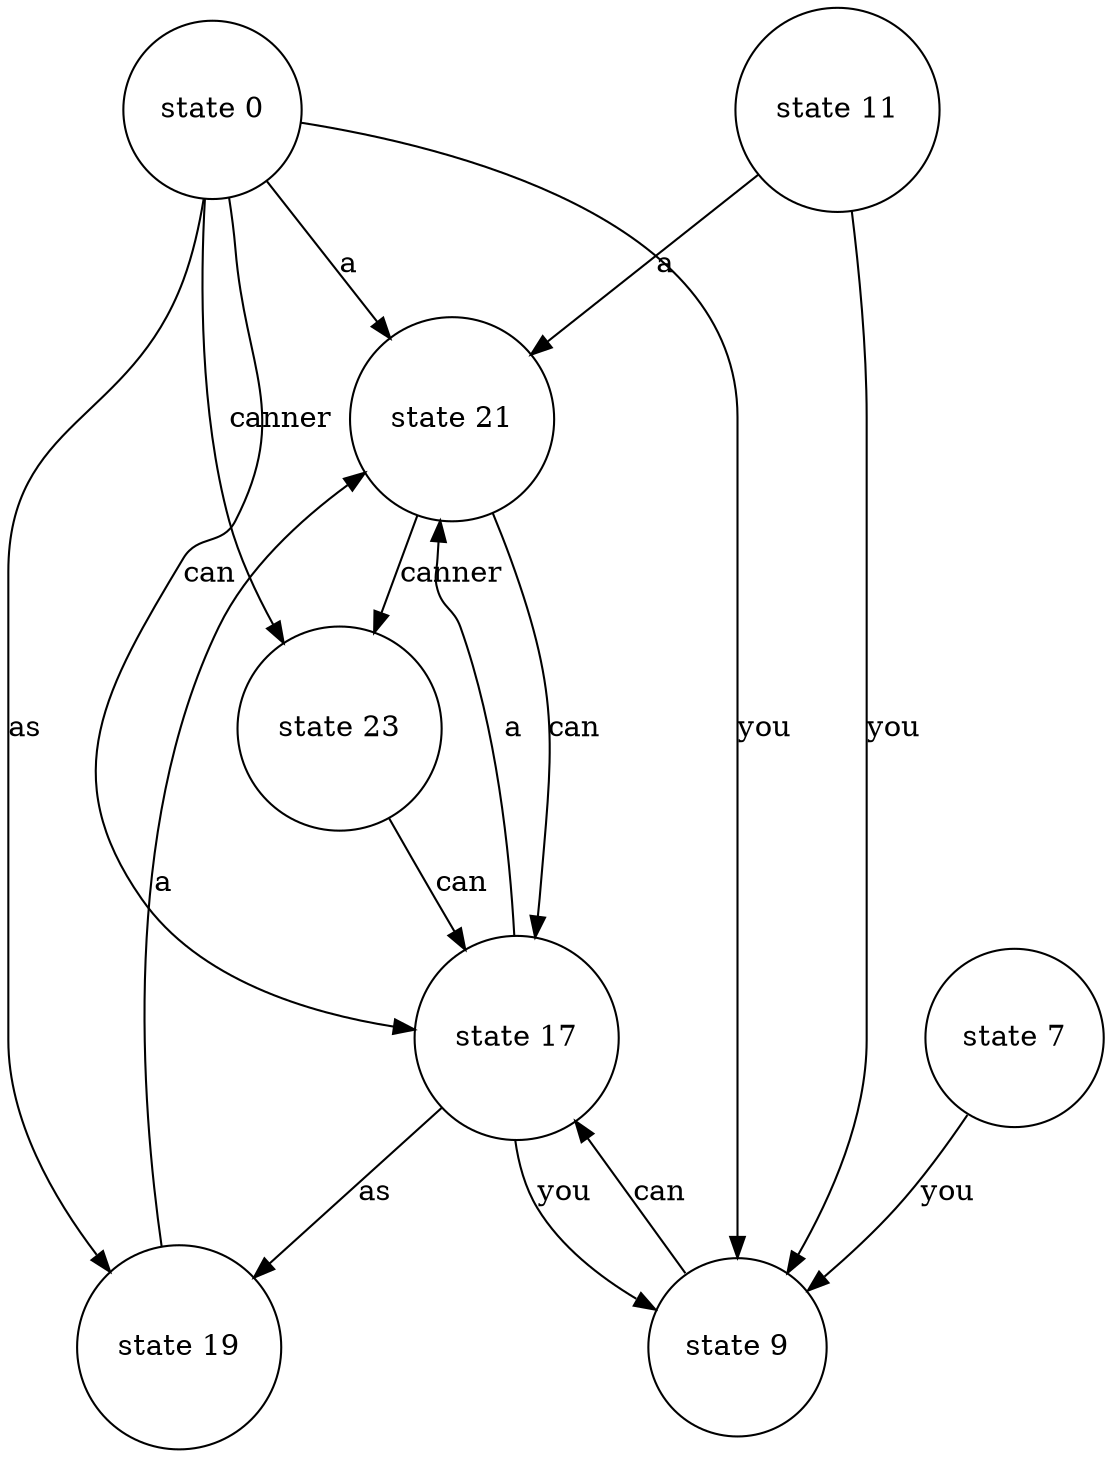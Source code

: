 digraph abc{ 
node [shape = circle, ordering=out];"state 11" -> "state 21" [ label="a" ]; 
"state 11" -> "state 9" [ label="you" ]; 
"state 7" -> "state 9" [ label="you" ]; 
"state 19" -> "state 21" [ label="a" ]; 
"state 0" -> "state 23" [ label="canner" ]; 
"state 0" -> "state 21" [ label="a" ]; 
"state 0" -> "state 19" [ label="as" ]; 
"state 0" -> "state 17" [ label="can" ]; 
"state 0" -> "state 9" [ label="you" ]; 
"state 23" -> "state 17" [ label="can" ]; 
"state 17" -> "state 21" [ label="a" ]; 
"state 17" -> "state 19" [ label="as" ]; 
"state 17" -> "state 9" [ label="you" ]; 
"state 21" -> "state 23" [ label="canner" ]; 
"state 21" -> "state 17" [ label="can" ]; 
"state 9" -> "state 17" [ label="can" ]; 
}
